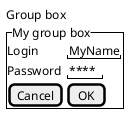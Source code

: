 '
'Just after the opening bracket, you can use a character to define if you want to draw lines or columns of the grid :
'Symbol
'# To display all vertical and horizontal lines
'! To display all vertical lines
'- To display all horizontal lines
'+ To display external lines
'
'
@startsalt
{
Group box

'boxxed
{^"My group box"
    'field
    Login | "MyName"    
    Password | "****"

    'buttons
    [Cancel] | [ OK ]
}


}
@endsalt

